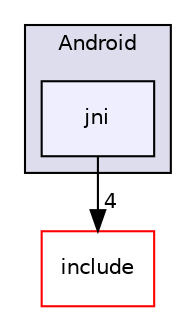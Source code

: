 digraph "c++/3rdParty/plog/samples/Android/jni" {
  bgcolor=transparent;
  compound=true
  node [ fontsize="10", fontname="Helvetica"];
  edge [ labelfontsize="10", labelfontname="Helvetica"];
  subgraph clusterdir_cad8742641250905a6e5b9736c7bc9b3 {
    graph [ bgcolor="#ddddee", pencolor="black", label="Android" fontname="Helvetica", fontsize="10", URL="dir_cad8742641250905a6e5b9736c7bc9b3.html"]
  dir_d4569127dccc6ad05a299c7995c18c17 [shape=box, label="jni", style="filled", fillcolor="#eeeeff", pencolor="black", URL="dir_d4569127dccc6ad05a299c7995c18c17.html"];
  }
  dir_05ea78ffc4ddc4f6d9a6448a24f50fa8 [shape=box label="include" color="red" URL="dir_05ea78ffc4ddc4f6d9a6448a24f50fa8.html"];
  dir_d4569127dccc6ad05a299c7995c18c17->dir_05ea78ffc4ddc4f6d9a6448a24f50fa8 [headlabel="4", labeldistance=1.5 headhref="dir_000033_000027.html"];
}
